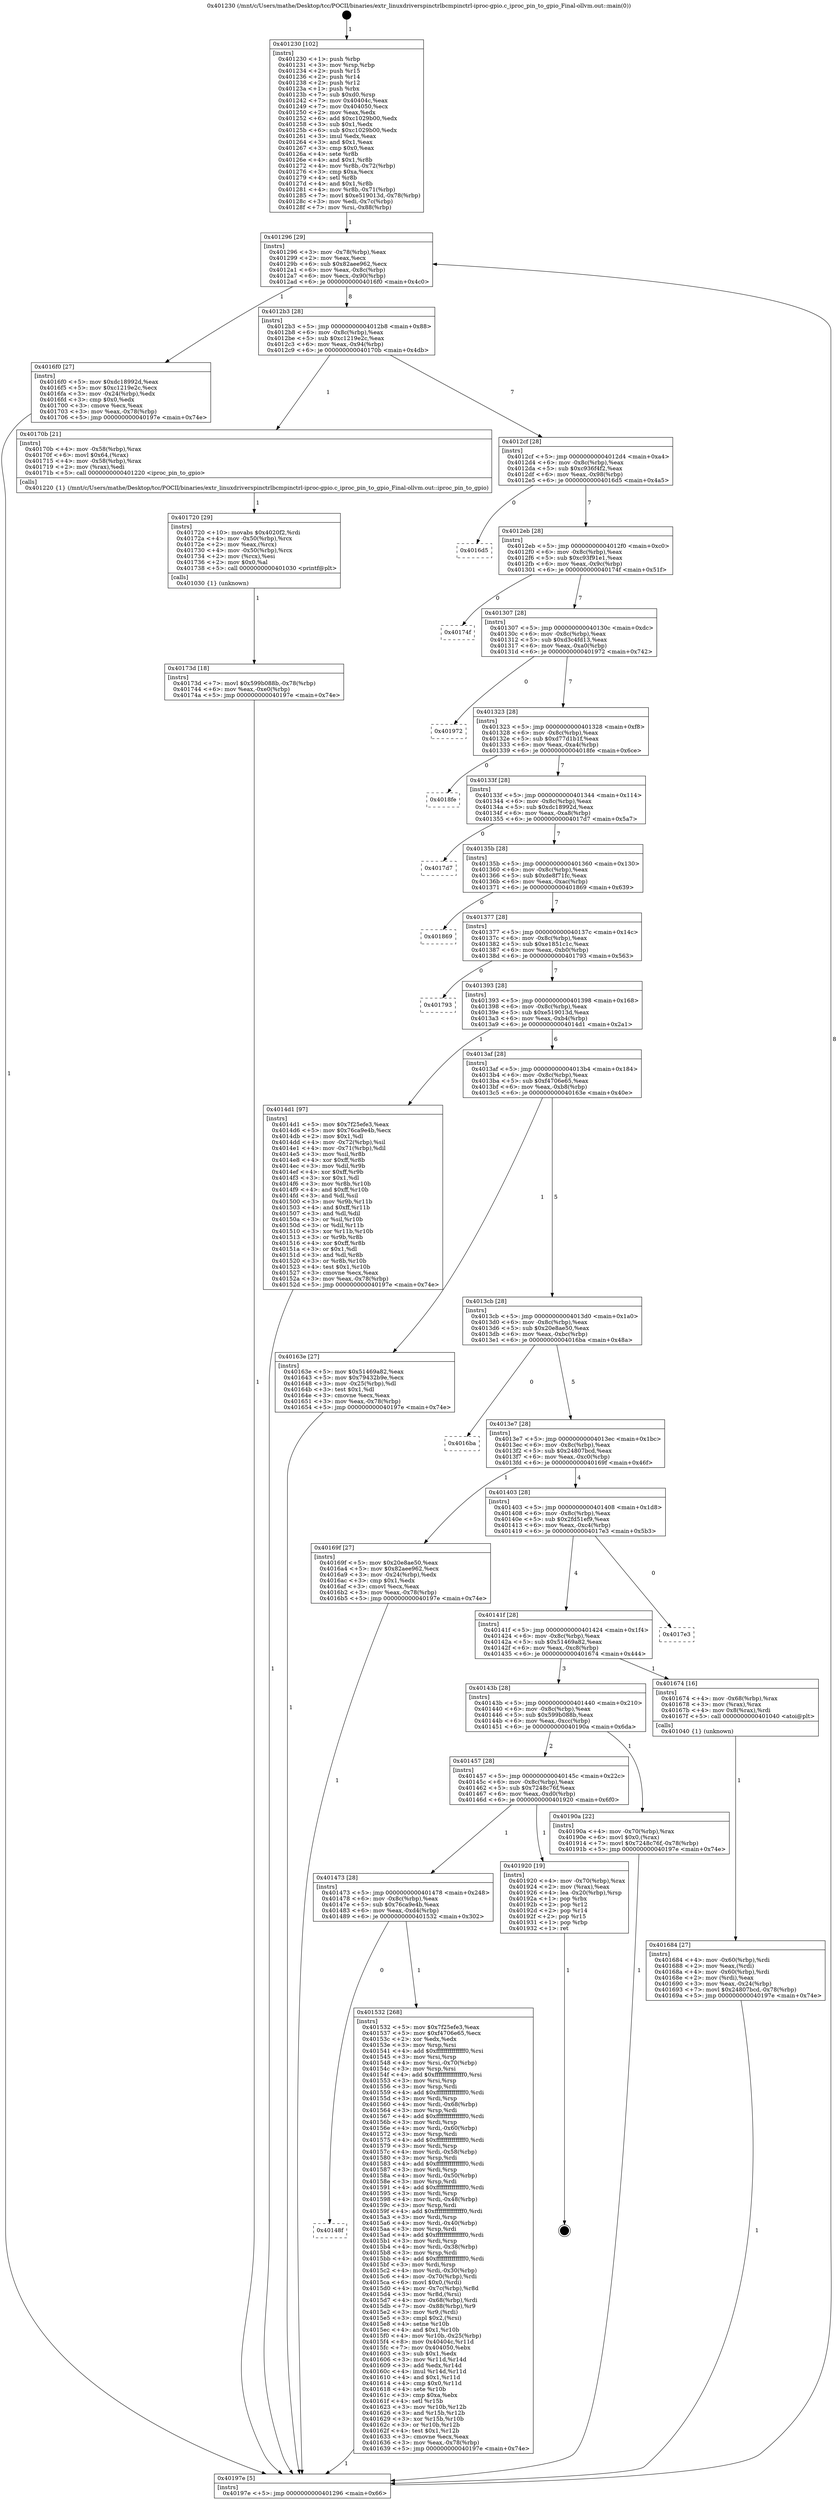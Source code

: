 digraph "0x401230" {
  label = "0x401230 (/mnt/c/Users/mathe/Desktop/tcc/POCII/binaries/extr_linuxdriverspinctrlbcmpinctrl-iproc-gpio.c_iproc_pin_to_gpio_Final-ollvm.out::main(0))"
  labelloc = "t"
  node[shape=record]

  Entry [label="",width=0.3,height=0.3,shape=circle,fillcolor=black,style=filled]
  "0x401296" [label="{
     0x401296 [29]\l
     | [instrs]\l
     &nbsp;&nbsp;0x401296 \<+3\>: mov -0x78(%rbp),%eax\l
     &nbsp;&nbsp;0x401299 \<+2\>: mov %eax,%ecx\l
     &nbsp;&nbsp;0x40129b \<+6\>: sub $0x82aee962,%ecx\l
     &nbsp;&nbsp;0x4012a1 \<+6\>: mov %eax,-0x8c(%rbp)\l
     &nbsp;&nbsp;0x4012a7 \<+6\>: mov %ecx,-0x90(%rbp)\l
     &nbsp;&nbsp;0x4012ad \<+6\>: je 00000000004016f0 \<main+0x4c0\>\l
  }"]
  "0x4016f0" [label="{
     0x4016f0 [27]\l
     | [instrs]\l
     &nbsp;&nbsp;0x4016f0 \<+5\>: mov $0xdc18992d,%eax\l
     &nbsp;&nbsp;0x4016f5 \<+5\>: mov $0xc1219e2c,%ecx\l
     &nbsp;&nbsp;0x4016fa \<+3\>: mov -0x24(%rbp),%edx\l
     &nbsp;&nbsp;0x4016fd \<+3\>: cmp $0x0,%edx\l
     &nbsp;&nbsp;0x401700 \<+3\>: cmove %ecx,%eax\l
     &nbsp;&nbsp;0x401703 \<+3\>: mov %eax,-0x78(%rbp)\l
     &nbsp;&nbsp;0x401706 \<+5\>: jmp 000000000040197e \<main+0x74e\>\l
  }"]
  "0x4012b3" [label="{
     0x4012b3 [28]\l
     | [instrs]\l
     &nbsp;&nbsp;0x4012b3 \<+5\>: jmp 00000000004012b8 \<main+0x88\>\l
     &nbsp;&nbsp;0x4012b8 \<+6\>: mov -0x8c(%rbp),%eax\l
     &nbsp;&nbsp;0x4012be \<+5\>: sub $0xc1219e2c,%eax\l
     &nbsp;&nbsp;0x4012c3 \<+6\>: mov %eax,-0x94(%rbp)\l
     &nbsp;&nbsp;0x4012c9 \<+6\>: je 000000000040170b \<main+0x4db\>\l
  }"]
  Exit [label="",width=0.3,height=0.3,shape=circle,fillcolor=black,style=filled,peripheries=2]
  "0x40170b" [label="{
     0x40170b [21]\l
     | [instrs]\l
     &nbsp;&nbsp;0x40170b \<+4\>: mov -0x58(%rbp),%rax\l
     &nbsp;&nbsp;0x40170f \<+6\>: movl $0x64,(%rax)\l
     &nbsp;&nbsp;0x401715 \<+4\>: mov -0x58(%rbp),%rax\l
     &nbsp;&nbsp;0x401719 \<+2\>: mov (%rax),%edi\l
     &nbsp;&nbsp;0x40171b \<+5\>: call 0000000000401220 \<iproc_pin_to_gpio\>\l
     | [calls]\l
     &nbsp;&nbsp;0x401220 \{1\} (/mnt/c/Users/mathe/Desktop/tcc/POCII/binaries/extr_linuxdriverspinctrlbcmpinctrl-iproc-gpio.c_iproc_pin_to_gpio_Final-ollvm.out::iproc_pin_to_gpio)\l
  }"]
  "0x4012cf" [label="{
     0x4012cf [28]\l
     | [instrs]\l
     &nbsp;&nbsp;0x4012cf \<+5\>: jmp 00000000004012d4 \<main+0xa4\>\l
     &nbsp;&nbsp;0x4012d4 \<+6\>: mov -0x8c(%rbp),%eax\l
     &nbsp;&nbsp;0x4012da \<+5\>: sub $0xc936f4f2,%eax\l
     &nbsp;&nbsp;0x4012df \<+6\>: mov %eax,-0x98(%rbp)\l
     &nbsp;&nbsp;0x4012e5 \<+6\>: je 00000000004016d5 \<main+0x4a5\>\l
  }"]
  "0x40173d" [label="{
     0x40173d [18]\l
     | [instrs]\l
     &nbsp;&nbsp;0x40173d \<+7\>: movl $0x599b088b,-0x78(%rbp)\l
     &nbsp;&nbsp;0x401744 \<+6\>: mov %eax,-0xe0(%rbp)\l
     &nbsp;&nbsp;0x40174a \<+5\>: jmp 000000000040197e \<main+0x74e\>\l
  }"]
  "0x4016d5" [label="{
     0x4016d5\l
  }", style=dashed]
  "0x4012eb" [label="{
     0x4012eb [28]\l
     | [instrs]\l
     &nbsp;&nbsp;0x4012eb \<+5\>: jmp 00000000004012f0 \<main+0xc0\>\l
     &nbsp;&nbsp;0x4012f0 \<+6\>: mov -0x8c(%rbp),%eax\l
     &nbsp;&nbsp;0x4012f6 \<+5\>: sub $0xc93f91e1,%eax\l
     &nbsp;&nbsp;0x4012fb \<+6\>: mov %eax,-0x9c(%rbp)\l
     &nbsp;&nbsp;0x401301 \<+6\>: je 000000000040174f \<main+0x51f\>\l
  }"]
  "0x401720" [label="{
     0x401720 [29]\l
     | [instrs]\l
     &nbsp;&nbsp;0x401720 \<+10\>: movabs $0x4020f2,%rdi\l
     &nbsp;&nbsp;0x40172a \<+4\>: mov -0x50(%rbp),%rcx\l
     &nbsp;&nbsp;0x40172e \<+2\>: mov %eax,(%rcx)\l
     &nbsp;&nbsp;0x401730 \<+4\>: mov -0x50(%rbp),%rcx\l
     &nbsp;&nbsp;0x401734 \<+2\>: mov (%rcx),%esi\l
     &nbsp;&nbsp;0x401736 \<+2\>: mov $0x0,%al\l
     &nbsp;&nbsp;0x401738 \<+5\>: call 0000000000401030 \<printf@plt\>\l
     | [calls]\l
     &nbsp;&nbsp;0x401030 \{1\} (unknown)\l
  }"]
  "0x40174f" [label="{
     0x40174f\l
  }", style=dashed]
  "0x401307" [label="{
     0x401307 [28]\l
     | [instrs]\l
     &nbsp;&nbsp;0x401307 \<+5\>: jmp 000000000040130c \<main+0xdc\>\l
     &nbsp;&nbsp;0x40130c \<+6\>: mov -0x8c(%rbp),%eax\l
     &nbsp;&nbsp;0x401312 \<+5\>: sub $0xd3c4fd13,%eax\l
     &nbsp;&nbsp;0x401317 \<+6\>: mov %eax,-0xa0(%rbp)\l
     &nbsp;&nbsp;0x40131d \<+6\>: je 0000000000401972 \<main+0x742\>\l
  }"]
  "0x401684" [label="{
     0x401684 [27]\l
     | [instrs]\l
     &nbsp;&nbsp;0x401684 \<+4\>: mov -0x60(%rbp),%rdi\l
     &nbsp;&nbsp;0x401688 \<+2\>: mov %eax,(%rdi)\l
     &nbsp;&nbsp;0x40168a \<+4\>: mov -0x60(%rbp),%rdi\l
     &nbsp;&nbsp;0x40168e \<+2\>: mov (%rdi),%eax\l
     &nbsp;&nbsp;0x401690 \<+3\>: mov %eax,-0x24(%rbp)\l
     &nbsp;&nbsp;0x401693 \<+7\>: movl $0x24807bcd,-0x78(%rbp)\l
     &nbsp;&nbsp;0x40169a \<+5\>: jmp 000000000040197e \<main+0x74e\>\l
  }"]
  "0x401972" [label="{
     0x401972\l
  }", style=dashed]
  "0x401323" [label="{
     0x401323 [28]\l
     | [instrs]\l
     &nbsp;&nbsp;0x401323 \<+5\>: jmp 0000000000401328 \<main+0xf8\>\l
     &nbsp;&nbsp;0x401328 \<+6\>: mov -0x8c(%rbp),%eax\l
     &nbsp;&nbsp;0x40132e \<+5\>: sub $0xd77d1b1f,%eax\l
     &nbsp;&nbsp;0x401333 \<+6\>: mov %eax,-0xa4(%rbp)\l
     &nbsp;&nbsp;0x401339 \<+6\>: je 00000000004018fe \<main+0x6ce\>\l
  }"]
  "0x40148f" [label="{
     0x40148f\l
  }", style=dashed]
  "0x4018fe" [label="{
     0x4018fe\l
  }", style=dashed]
  "0x40133f" [label="{
     0x40133f [28]\l
     | [instrs]\l
     &nbsp;&nbsp;0x40133f \<+5\>: jmp 0000000000401344 \<main+0x114\>\l
     &nbsp;&nbsp;0x401344 \<+6\>: mov -0x8c(%rbp),%eax\l
     &nbsp;&nbsp;0x40134a \<+5\>: sub $0xdc18992d,%eax\l
     &nbsp;&nbsp;0x40134f \<+6\>: mov %eax,-0xa8(%rbp)\l
     &nbsp;&nbsp;0x401355 \<+6\>: je 00000000004017d7 \<main+0x5a7\>\l
  }"]
  "0x401532" [label="{
     0x401532 [268]\l
     | [instrs]\l
     &nbsp;&nbsp;0x401532 \<+5\>: mov $0x7f25efe3,%eax\l
     &nbsp;&nbsp;0x401537 \<+5\>: mov $0xf4706e65,%ecx\l
     &nbsp;&nbsp;0x40153c \<+2\>: xor %edx,%edx\l
     &nbsp;&nbsp;0x40153e \<+3\>: mov %rsp,%rsi\l
     &nbsp;&nbsp;0x401541 \<+4\>: add $0xfffffffffffffff0,%rsi\l
     &nbsp;&nbsp;0x401545 \<+3\>: mov %rsi,%rsp\l
     &nbsp;&nbsp;0x401548 \<+4\>: mov %rsi,-0x70(%rbp)\l
     &nbsp;&nbsp;0x40154c \<+3\>: mov %rsp,%rsi\l
     &nbsp;&nbsp;0x40154f \<+4\>: add $0xfffffffffffffff0,%rsi\l
     &nbsp;&nbsp;0x401553 \<+3\>: mov %rsi,%rsp\l
     &nbsp;&nbsp;0x401556 \<+3\>: mov %rsp,%rdi\l
     &nbsp;&nbsp;0x401559 \<+4\>: add $0xfffffffffffffff0,%rdi\l
     &nbsp;&nbsp;0x40155d \<+3\>: mov %rdi,%rsp\l
     &nbsp;&nbsp;0x401560 \<+4\>: mov %rdi,-0x68(%rbp)\l
     &nbsp;&nbsp;0x401564 \<+3\>: mov %rsp,%rdi\l
     &nbsp;&nbsp;0x401567 \<+4\>: add $0xfffffffffffffff0,%rdi\l
     &nbsp;&nbsp;0x40156b \<+3\>: mov %rdi,%rsp\l
     &nbsp;&nbsp;0x40156e \<+4\>: mov %rdi,-0x60(%rbp)\l
     &nbsp;&nbsp;0x401572 \<+3\>: mov %rsp,%rdi\l
     &nbsp;&nbsp;0x401575 \<+4\>: add $0xfffffffffffffff0,%rdi\l
     &nbsp;&nbsp;0x401579 \<+3\>: mov %rdi,%rsp\l
     &nbsp;&nbsp;0x40157c \<+4\>: mov %rdi,-0x58(%rbp)\l
     &nbsp;&nbsp;0x401580 \<+3\>: mov %rsp,%rdi\l
     &nbsp;&nbsp;0x401583 \<+4\>: add $0xfffffffffffffff0,%rdi\l
     &nbsp;&nbsp;0x401587 \<+3\>: mov %rdi,%rsp\l
     &nbsp;&nbsp;0x40158a \<+4\>: mov %rdi,-0x50(%rbp)\l
     &nbsp;&nbsp;0x40158e \<+3\>: mov %rsp,%rdi\l
     &nbsp;&nbsp;0x401591 \<+4\>: add $0xfffffffffffffff0,%rdi\l
     &nbsp;&nbsp;0x401595 \<+3\>: mov %rdi,%rsp\l
     &nbsp;&nbsp;0x401598 \<+4\>: mov %rdi,-0x48(%rbp)\l
     &nbsp;&nbsp;0x40159c \<+3\>: mov %rsp,%rdi\l
     &nbsp;&nbsp;0x40159f \<+4\>: add $0xfffffffffffffff0,%rdi\l
     &nbsp;&nbsp;0x4015a3 \<+3\>: mov %rdi,%rsp\l
     &nbsp;&nbsp;0x4015a6 \<+4\>: mov %rdi,-0x40(%rbp)\l
     &nbsp;&nbsp;0x4015aa \<+3\>: mov %rsp,%rdi\l
     &nbsp;&nbsp;0x4015ad \<+4\>: add $0xfffffffffffffff0,%rdi\l
     &nbsp;&nbsp;0x4015b1 \<+3\>: mov %rdi,%rsp\l
     &nbsp;&nbsp;0x4015b4 \<+4\>: mov %rdi,-0x38(%rbp)\l
     &nbsp;&nbsp;0x4015b8 \<+3\>: mov %rsp,%rdi\l
     &nbsp;&nbsp;0x4015bb \<+4\>: add $0xfffffffffffffff0,%rdi\l
     &nbsp;&nbsp;0x4015bf \<+3\>: mov %rdi,%rsp\l
     &nbsp;&nbsp;0x4015c2 \<+4\>: mov %rdi,-0x30(%rbp)\l
     &nbsp;&nbsp;0x4015c6 \<+4\>: mov -0x70(%rbp),%rdi\l
     &nbsp;&nbsp;0x4015ca \<+6\>: movl $0x0,(%rdi)\l
     &nbsp;&nbsp;0x4015d0 \<+4\>: mov -0x7c(%rbp),%r8d\l
     &nbsp;&nbsp;0x4015d4 \<+3\>: mov %r8d,(%rsi)\l
     &nbsp;&nbsp;0x4015d7 \<+4\>: mov -0x68(%rbp),%rdi\l
     &nbsp;&nbsp;0x4015db \<+7\>: mov -0x88(%rbp),%r9\l
     &nbsp;&nbsp;0x4015e2 \<+3\>: mov %r9,(%rdi)\l
     &nbsp;&nbsp;0x4015e5 \<+3\>: cmpl $0x2,(%rsi)\l
     &nbsp;&nbsp;0x4015e8 \<+4\>: setne %r10b\l
     &nbsp;&nbsp;0x4015ec \<+4\>: and $0x1,%r10b\l
     &nbsp;&nbsp;0x4015f0 \<+4\>: mov %r10b,-0x25(%rbp)\l
     &nbsp;&nbsp;0x4015f4 \<+8\>: mov 0x40404c,%r11d\l
     &nbsp;&nbsp;0x4015fc \<+7\>: mov 0x404050,%ebx\l
     &nbsp;&nbsp;0x401603 \<+3\>: sub $0x1,%edx\l
     &nbsp;&nbsp;0x401606 \<+3\>: mov %r11d,%r14d\l
     &nbsp;&nbsp;0x401609 \<+3\>: add %edx,%r14d\l
     &nbsp;&nbsp;0x40160c \<+4\>: imul %r14d,%r11d\l
     &nbsp;&nbsp;0x401610 \<+4\>: and $0x1,%r11d\l
     &nbsp;&nbsp;0x401614 \<+4\>: cmp $0x0,%r11d\l
     &nbsp;&nbsp;0x401618 \<+4\>: sete %r10b\l
     &nbsp;&nbsp;0x40161c \<+3\>: cmp $0xa,%ebx\l
     &nbsp;&nbsp;0x40161f \<+4\>: setl %r15b\l
     &nbsp;&nbsp;0x401623 \<+3\>: mov %r10b,%r12b\l
     &nbsp;&nbsp;0x401626 \<+3\>: and %r15b,%r12b\l
     &nbsp;&nbsp;0x401629 \<+3\>: xor %r15b,%r10b\l
     &nbsp;&nbsp;0x40162c \<+3\>: or %r10b,%r12b\l
     &nbsp;&nbsp;0x40162f \<+4\>: test $0x1,%r12b\l
     &nbsp;&nbsp;0x401633 \<+3\>: cmovne %ecx,%eax\l
     &nbsp;&nbsp;0x401636 \<+3\>: mov %eax,-0x78(%rbp)\l
     &nbsp;&nbsp;0x401639 \<+5\>: jmp 000000000040197e \<main+0x74e\>\l
  }"]
  "0x4017d7" [label="{
     0x4017d7\l
  }", style=dashed]
  "0x40135b" [label="{
     0x40135b [28]\l
     | [instrs]\l
     &nbsp;&nbsp;0x40135b \<+5\>: jmp 0000000000401360 \<main+0x130\>\l
     &nbsp;&nbsp;0x401360 \<+6\>: mov -0x8c(%rbp),%eax\l
     &nbsp;&nbsp;0x401366 \<+5\>: sub $0xde8f71fc,%eax\l
     &nbsp;&nbsp;0x40136b \<+6\>: mov %eax,-0xac(%rbp)\l
     &nbsp;&nbsp;0x401371 \<+6\>: je 0000000000401869 \<main+0x639\>\l
  }"]
  "0x401473" [label="{
     0x401473 [28]\l
     | [instrs]\l
     &nbsp;&nbsp;0x401473 \<+5\>: jmp 0000000000401478 \<main+0x248\>\l
     &nbsp;&nbsp;0x401478 \<+6\>: mov -0x8c(%rbp),%eax\l
     &nbsp;&nbsp;0x40147e \<+5\>: sub $0x76ca9e4b,%eax\l
     &nbsp;&nbsp;0x401483 \<+6\>: mov %eax,-0xd4(%rbp)\l
     &nbsp;&nbsp;0x401489 \<+6\>: je 0000000000401532 \<main+0x302\>\l
  }"]
  "0x401869" [label="{
     0x401869\l
  }", style=dashed]
  "0x401377" [label="{
     0x401377 [28]\l
     | [instrs]\l
     &nbsp;&nbsp;0x401377 \<+5\>: jmp 000000000040137c \<main+0x14c\>\l
     &nbsp;&nbsp;0x40137c \<+6\>: mov -0x8c(%rbp),%eax\l
     &nbsp;&nbsp;0x401382 \<+5\>: sub $0xe1851c1c,%eax\l
     &nbsp;&nbsp;0x401387 \<+6\>: mov %eax,-0xb0(%rbp)\l
     &nbsp;&nbsp;0x40138d \<+6\>: je 0000000000401793 \<main+0x563\>\l
  }"]
  "0x401920" [label="{
     0x401920 [19]\l
     | [instrs]\l
     &nbsp;&nbsp;0x401920 \<+4\>: mov -0x70(%rbp),%rax\l
     &nbsp;&nbsp;0x401924 \<+2\>: mov (%rax),%eax\l
     &nbsp;&nbsp;0x401926 \<+4\>: lea -0x20(%rbp),%rsp\l
     &nbsp;&nbsp;0x40192a \<+1\>: pop %rbx\l
     &nbsp;&nbsp;0x40192b \<+2\>: pop %r12\l
     &nbsp;&nbsp;0x40192d \<+2\>: pop %r14\l
     &nbsp;&nbsp;0x40192f \<+2\>: pop %r15\l
     &nbsp;&nbsp;0x401931 \<+1\>: pop %rbp\l
     &nbsp;&nbsp;0x401932 \<+1\>: ret\l
  }"]
  "0x401793" [label="{
     0x401793\l
  }", style=dashed]
  "0x401393" [label="{
     0x401393 [28]\l
     | [instrs]\l
     &nbsp;&nbsp;0x401393 \<+5\>: jmp 0000000000401398 \<main+0x168\>\l
     &nbsp;&nbsp;0x401398 \<+6\>: mov -0x8c(%rbp),%eax\l
     &nbsp;&nbsp;0x40139e \<+5\>: sub $0xe519013d,%eax\l
     &nbsp;&nbsp;0x4013a3 \<+6\>: mov %eax,-0xb4(%rbp)\l
     &nbsp;&nbsp;0x4013a9 \<+6\>: je 00000000004014d1 \<main+0x2a1\>\l
  }"]
  "0x401457" [label="{
     0x401457 [28]\l
     | [instrs]\l
     &nbsp;&nbsp;0x401457 \<+5\>: jmp 000000000040145c \<main+0x22c\>\l
     &nbsp;&nbsp;0x40145c \<+6\>: mov -0x8c(%rbp),%eax\l
     &nbsp;&nbsp;0x401462 \<+5\>: sub $0x7248c76f,%eax\l
     &nbsp;&nbsp;0x401467 \<+6\>: mov %eax,-0xd0(%rbp)\l
     &nbsp;&nbsp;0x40146d \<+6\>: je 0000000000401920 \<main+0x6f0\>\l
  }"]
  "0x4014d1" [label="{
     0x4014d1 [97]\l
     | [instrs]\l
     &nbsp;&nbsp;0x4014d1 \<+5\>: mov $0x7f25efe3,%eax\l
     &nbsp;&nbsp;0x4014d6 \<+5\>: mov $0x76ca9e4b,%ecx\l
     &nbsp;&nbsp;0x4014db \<+2\>: mov $0x1,%dl\l
     &nbsp;&nbsp;0x4014dd \<+4\>: mov -0x72(%rbp),%sil\l
     &nbsp;&nbsp;0x4014e1 \<+4\>: mov -0x71(%rbp),%dil\l
     &nbsp;&nbsp;0x4014e5 \<+3\>: mov %sil,%r8b\l
     &nbsp;&nbsp;0x4014e8 \<+4\>: xor $0xff,%r8b\l
     &nbsp;&nbsp;0x4014ec \<+3\>: mov %dil,%r9b\l
     &nbsp;&nbsp;0x4014ef \<+4\>: xor $0xff,%r9b\l
     &nbsp;&nbsp;0x4014f3 \<+3\>: xor $0x1,%dl\l
     &nbsp;&nbsp;0x4014f6 \<+3\>: mov %r8b,%r10b\l
     &nbsp;&nbsp;0x4014f9 \<+4\>: and $0xff,%r10b\l
     &nbsp;&nbsp;0x4014fd \<+3\>: and %dl,%sil\l
     &nbsp;&nbsp;0x401500 \<+3\>: mov %r9b,%r11b\l
     &nbsp;&nbsp;0x401503 \<+4\>: and $0xff,%r11b\l
     &nbsp;&nbsp;0x401507 \<+3\>: and %dl,%dil\l
     &nbsp;&nbsp;0x40150a \<+3\>: or %sil,%r10b\l
     &nbsp;&nbsp;0x40150d \<+3\>: or %dil,%r11b\l
     &nbsp;&nbsp;0x401510 \<+3\>: xor %r11b,%r10b\l
     &nbsp;&nbsp;0x401513 \<+3\>: or %r9b,%r8b\l
     &nbsp;&nbsp;0x401516 \<+4\>: xor $0xff,%r8b\l
     &nbsp;&nbsp;0x40151a \<+3\>: or $0x1,%dl\l
     &nbsp;&nbsp;0x40151d \<+3\>: and %dl,%r8b\l
     &nbsp;&nbsp;0x401520 \<+3\>: or %r8b,%r10b\l
     &nbsp;&nbsp;0x401523 \<+4\>: test $0x1,%r10b\l
     &nbsp;&nbsp;0x401527 \<+3\>: cmovne %ecx,%eax\l
     &nbsp;&nbsp;0x40152a \<+3\>: mov %eax,-0x78(%rbp)\l
     &nbsp;&nbsp;0x40152d \<+5\>: jmp 000000000040197e \<main+0x74e\>\l
  }"]
  "0x4013af" [label="{
     0x4013af [28]\l
     | [instrs]\l
     &nbsp;&nbsp;0x4013af \<+5\>: jmp 00000000004013b4 \<main+0x184\>\l
     &nbsp;&nbsp;0x4013b4 \<+6\>: mov -0x8c(%rbp),%eax\l
     &nbsp;&nbsp;0x4013ba \<+5\>: sub $0xf4706e65,%eax\l
     &nbsp;&nbsp;0x4013bf \<+6\>: mov %eax,-0xb8(%rbp)\l
     &nbsp;&nbsp;0x4013c5 \<+6\>: je 000000000040163e \<main+0x40e\>\l
  }"]
  "0x40197e" [label="{
     0x40197e [5]\l
     | [instrs]\l
     &nbsp;&nbsp;0x40197e \<+5\>: jmp 0000000000401296 \<main+0x66\>\l
  }"]
  "0x401230" [label="{
     0x401230 [102]\l
     | [instrs]\l
     &nbsp;&nbsp;0x401230 \<+1\>: push %rbp\l
     &nbsp;&nbsp;0x401231 \<+3\>: mov %rsp,%rbp\l
     &nbsp;&nbsp;0x401234 \<+2\>: push %r15\l
     &nbsp;&nbsp;0x401236 \<+2\>: push %r14\l
     &nbsp;&nbsp;0x401238 \<+2\>: push %r12\l
     &nbsp;&nbsp;0x40123a \<+1\>: push %rbx\l
     &nbsp;&nbsp;0x40123b \<+7\>: sub $0xd0,%rsp\l
     &nbsp;&nbsp;0x401242 \<+7\>: mov 0x40404c,%eax\l
     &nbsp;&nbsp;0x401249 \<+7\>: mov 0x404050,%ecx\l
     &nbsp;&nbsp;0x401250 \<+2\>: mov %eax,%edx\l
     &nbsp;&nbsp;0x401252 \<+6\>: add $0xc1029b00,%edx\l
     &nbsp;&nbsp;0x401258 \<+3\>: sub $0x1,%edx\l
     &nbsp;&nbsp;0x40125b \<+6\>: sub $0xc1029b00,%edx\l
     &nbsp;&nbsp;0x401261 \<+3\>: imul %edx,%eax\l
     &nbsp;&nbsp;0x401264 \<+3\>: and $0x1,%eax\l
     &nbsp;&nbsp;0x401267 \<+3\>: cmp $0x0,%eax\l
     &nbsp;&nbsp;0x40126a \<+4\>: sete %r8b\l
     &nbsp;&nbsp;0x40126e \<+4\>: and $0x1,%r8b\l
     &nbsp;&nbsp;0x401272 \<+4\>: mov %r8b,-0x72(%rbp)\l
     &nbsp;&nbsp;0x401276 \<+3\>: cmp $0xa,%ecx\l
     &nbsp;&nbsp;0x401279 \<+4\>: setl %r8b\l
     &nbsp;&nbsp;0x40127d \<+4\>: and $0x1,%r8b\l
     &nbsp;&nbsp;0x401281 \<+4\>: mov %r8b,-0x71(%rbp)\l
     &nbsp;&nbsp;0x401285 \<+7\>: movl $0xe519013d,-0x78(%rbp)\l
     &nbsp;&nbsp;0x40128c \<+3\>: mov %edi,-0x7c(%rbp)\l
     &nbsp;&nbsp;0x40128f \<+7\>: mov %rsi,-0x88(%rbp)\l
  }"]
  "0x40190a" [label="{
     0x40190a [22]\l
     | [instrs]\l
     &nbsp;&nbsp;0x40190a \<+4\>: mov -0x70(%rbp),%rax\l
     &nbsp;&nbsp;0x40190e \<+6\>: movl $0x0,(%rax)\l
     &nbsp;&nbsp;0x401914 \<+7\>: movl $0x7248c76f,-0x78(%rbp)\l
     &nbsp;&nbsp;0x40191b \<+5\>: jmp 000000000040197e \<main+0x74e\>\l
  }"]
  "0x40163e" [label="{
     0x40163e [27]\l
     | [instrs]\l
     &nbsp;&nbsp;0x40163e \<+5\>: mov $0x51469a82,%eax\l
     &nbsp;&nbsp;0x401643 \<+5\>: mov $0x79432b9e,%ecx\l
     &nbsp;&nbsp;0x401648 \<+3\>: mov -0x25(%rbp),%dl\l
     &nbsp;&nbsp;0x40164b \<+3\>: test $0x1,%dl\l
     &nbsp;&nbsp;0x40164e \<+3\>: cmovne %ecx,%eax\l
     &nbsp;&nbsp;0x401651 \<+3\>: mov %eax,-0x78(%rbp)\l
     &nbsp;&nbsp;0x401654 \<+5\>: jmp 000000000040197e \<main+0x74e\>\l
  }"]
  "0x4013cb" [label="{
     0x4013cb [28]\l
     | [instrs]\l
     &nbsp;&nbsp;0x4013cb \<+5\>: jmp 00000000004013d0 \<main+0x1a0\>\l
     &nbsp;&nbsp;0x4013d0 \<+6\>: mov -0x8c(%rbp),%eax\l
     &nbsp;&nbsp;0x4013d6 \<+5\>: sub $0x20e8ae50,%eax\l
     &nbsp;&nbsp;0x4013db \<+6\>: mov %eax,-0xbc(%rbp)\l
     &nbsp;&nbsp;0x4013e1 \<+6\>: je 00000000004016ba \<main+0x48a\>\l
  }"]
  "0x40143b" [label="{
     0x40143b [28]\l
     | [instrs]\l
     &nbsp;&nbsp;0x40143b \<+5\>: jmp 0000000000401440 \<main+0x210\>\l
     &nbsp;&nbsp;0x401440 \<+6\>: mov -0x8c(%rbp),%eax\l
     &nbsp;&nbsp;0x401446 \<+5\>: sub $0x599b088b,%eax\l
     &nbsp;&nbsp;0x40144b \<+6\>: mov %eax,-0xcc(%rbp)\l
     &nbsp;&nbsp;0x401451 \<+6\>: je 000000000040190a \<main+0x6da\>\l
  }"]
  "0x4016ba" [label="{
     0x4016ba\l
  }", style=dashed]
  "0x4013e7" [label="{
     0x4013e7 [28]\l
     | [instrs]\l
     &nbsp;&nbsp;0x4013e7 \<+5\>: jmp 00000000004013ec \<main+0x1bc\>\l
     &nbsp;&nbsp;0x4013ec \<+6\>: mov -0x8c(%rbp),%eax\l
     &nbsp;&nbsp;0x4013f2 \<+5\>: sub $0x24807bcd,%eax\l
     &nbsp;&nbsp;0x4013f7 \<+6\>: mov %eax,-0xc0(%rbp)\l
     &nbsp;&nbsp;0x4013fd \<+6\>: je 000000000040169f \<main+0x46f\>\l
  }"]
  "0x401674" [label="{
     0x401674 [16]\l
     | [instrs]\l
     &nbsp;&nbsp;0x401674 \<+4\>: mov -0x68(%rbp),%rax\l
     &nbsp;&nbsp;0x401678 \<+3\>: mov (%rax),%rax\l
     &nbsp;&nbsp;0x40167b \<+4\>: mov 0x8(%rax),%rdi\l
     &nbsp;&nbsp;0x40167f \<+5\>: call 0000000000401040 \<atoi@plt\>\l
     | [calls]\l
     &nbsp;&nbsp;0x401040 \{1\} (unknown)\l
  }"]
  "0x40169f" [label="{
     0x40169f [27]\l
     | [instrs]\l
     &nbsp;&nbsp;0x40169f \<+5\>: mov $0x20e8ae50,%eax\l
     &nbsp;&nbsp;0x4016a4 \<+5\>: mov $0x82aee962,%ecx\l
     &nbsp;&nbsp;0x4016a9 \<+3\>: mov -0x24(%rbp),%edx\l
     &nbsp;&nbsp;0x4016ac \<+3\>: cmp $0x1,%edx\l
     &nbsp;&nbsp;0x4016af \<+3\>: cmovl %ecx,%eax\l
     &nbsp;&nbsp;0x4016b2 \<+3\>: mov %eax,-0x78(%rbp)\l
     &nbsp;&nbsp;0x4016b5 \<+5\>: jmp 000000000040197e \<main+0x74e\>\l
  }"]
  "0x401403" [label="{
     0x401403 [28]\l
     | [instrs]\l
     &nbsp;&nbsp;0x401403 \<+5\>: jmp 0000000000401408 \<main+0x1d8\>\l
     &nbsp;&nbsp;0x401408 \<+6\>: mov -0x8c(%rbp),%eax\l
     &nbsp;&nbsp;0x40140e \<+5\>: sub $0x2fd51ef9,%eax\l
     &nbsp;&nbsp;0x401413 \<+6\>: mov %eax,-0xc4(%rbp)\l
     &nbsp;&nbsp;0x401419 \<+6\>: je 00000000004017e3 \<main+0x5b3\>\l
  }"]
  "0x40141f" [label="{
     0x40141f [28]\l
     | [instrs]\l
     &nbsp;&nbsp;0x40141f \<+5\>: jmp 0000000000401424 \<main+0x1f4\>\l
     &nbsp;&nbsp;0x401424 \<+6\>: mov -0x8c(%rbp),%eax\l
     &nbsp;&nbsp;0x40142a \<+5\>: sub $0x51469a82,%eax\l
     &nbsp;&nbsp;0x40142f \<+6\>: mov %eax,-0xc8(%rbp)\l
     &nbsp;&nbsp;0x401435 \<+6\>: je 0000000000401674 \<main+0x444\>\l
  }"]
  "0x4017e3" [label="{
     0x4017e3\l
  }", style=dashed]
  Entry -> "0x401230" [label=" 1"]
  "0x401296" -> "0x4016f0" [label=" 1"]
  "0x401296" -> "0x4012b3" [label=" 8"]
  "0x401920" -> Exit [label=" 1"]
  "0x4012b3" -> "0x40170b" [label=" 1"]
  "0x4012b3" -> "0x4012cf" [label=" 7"]
  "0x40190a" -> "0x40197e" [label=" 1"]
  "0x4012cf" -> "0x4016d5" [label=" 0"]
  "0x4012cf" -> "0x4012eb" [label=" 7"]
  "0x40173d" -> "0x40197e" [label=" 1"]
  "0x4012eb" -> "0x40174f" [label=" 0"]
  "0x4012eb" -> "0x401307" [label=" 7"]
  "0x401720" -> "0x40173d" [label=" 1"]
  "0x401307" -> "0x401972" [label=" 0"]
  "0x401307" -> "0x401323" [label=" 7"]
  "0x40170b" -> "0x401720" [label=" 1"]
  "0x401323" -> "0x4018fe" [label=" 0"]
  "0x401323" -> "0x40133f" [label=" 7"]
  "0x40169f" -> "0x40197e" [label=" 1"]
  "0x40133f" -> "0x4017d7" [label=" 0"]
  "0x40133f" -> "0x40135b" [label=" 7"]
  "0x401684" -> "0x40197e" [label=" 1"]
  "0x40135b" -> "0x401869" [label=" 0"]
  "0x40135b" -> "0x401377" [label=" 7"]
  "0x40163e" -> "0x40197e" [label=" 1"]
  "0x401377" -> "0x401793" [label=" 0"]
  "0x401377" -> "0x401393" [label=" 7"]
  "0x401532" -> "0x40197e" [label=" 1"]
  "0x401393" -> "0x4014d1" [label=" 1"]
  "0x401393" -> "0x4013af" [label=" 6"]
  "0x4014d1" -> "0x40197e" [label=" 1"]
  "0x401230" -> "0x401296" [label=" 1"]
  "0x40197e" -> "0x401296" [label=" 8"]
  "0x401473" -> "0x40148f" [label=" 0"]
  "0x4013af" -> "0x40163e" [label=" 1"]
  "0x4013af" -> "0x4013cb" [label=" 5"]
  "0x401473" -> "0x401532" [label=" 1"]
  "0x4013cb" -> "0x4016ba" [label=" 0"]
  "0x4013cb" -> "0x4013e7" [label=" 5"]
  "0x401457" -> "0x401473" [label=" 1"]
  "0x4013e7" -> "0x40169f" [label=" 1"]
  "0x4013e7" -> "0x401403" [label=" 4"]
  "0x401457" -> "0x401920" [label=" 1"]
  "0x401403" -> "0x4017e3" [label=" 0"]
  "0x401403" -> "0x40141f" [label=" 4"]
  "0x4016f0" -> "0x40197e" [label=" 1"]
  "0x40141f" -> "0x401674" [label=" 1"]
  "0x40141f" -> "0x40143b" [label=" 3"]
  "0x401674" -> "0x401684" [label=" 1"]
  "0x40143b" -> "0x40190a" [label=" 1"]
  "0x40143b" -> "0x401457" [label=" 2"]
}
